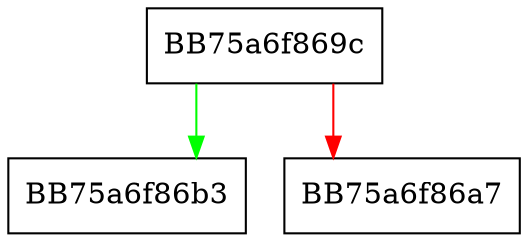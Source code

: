 digraph ZSTD_customMalloc {
  node [shape="box"];
  graph [splines=ortho];
  BB75a6f869c -> BB75a6f86b3 [color="green"];
  BB75a6f869c -> BB75a6f86a7 [color="red"];
}